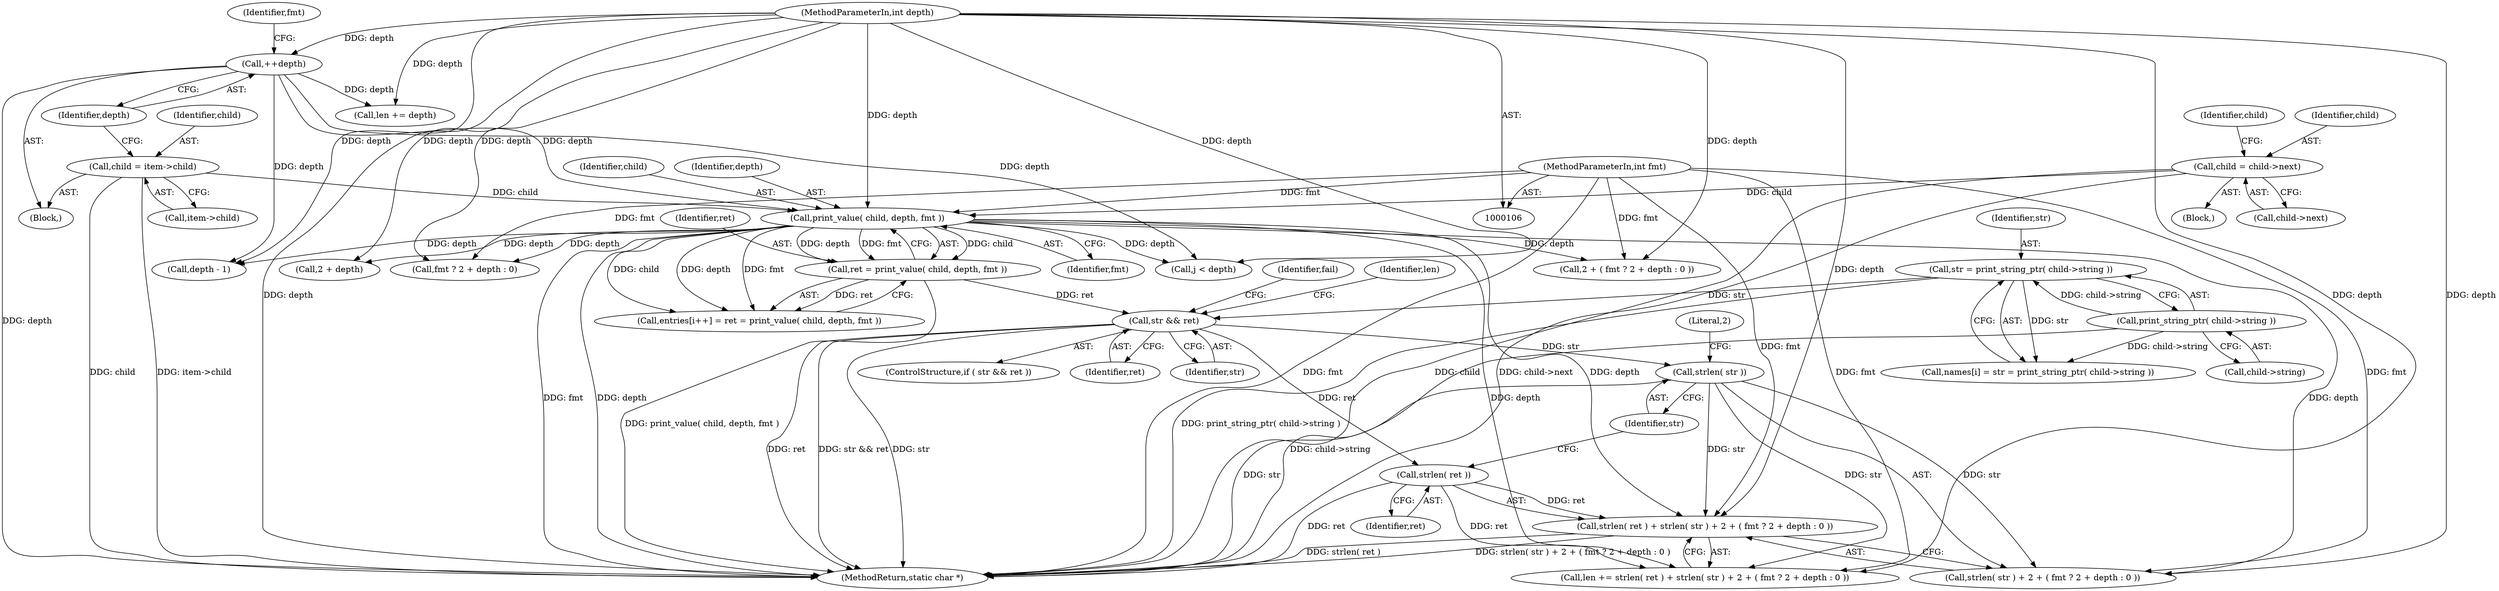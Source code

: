 digraph "1_iperf_91f2fa59e8ed80dfbf400add0164ee0e508e412a_42@API" {
"1000244" [label="(Call,strlen( ret ) + strlen( str ) + 2 + ( fmt ? 2 + depth : 0 ))"];
"1000245" [label="(Call,strlen( ret ))"];
"1000239" [label="(Call,str && ret)"];
"1000221" [label="(Call,str = print_string_ptr( child->string ))"];
"1000223" [label="(Call,print_string_ptr( child->string ))"];
"1000232" [label="(Call,ret = print_value( child, depth, fmt ))"];
"1000234" [label="(Call,print_value( child, depth, fmt ))"];
"1000202" [label="(Call,child = item->child)"];
"1000262" [label="(Call,child = child->next)"];
"1000207" [label="(Call,++depth)"];
"1000108" [label="(MethodParameterIn,int depth)"];
"1000109" [label="(MethodParameterIn,int fmt)"];
"1000248" [label="(Call,strlen( str ))"];
"1000242" [label="(Call,len += strlen( ret ) + strlen( str ) + 2 + ( fmt ? 2 + depth : 0 ))"];
"1000250" [label="(Call,2 + ( fmt ? 2 + depth : 0 ))"];
"1000224" [label="(Call,child->string)"];
"1000243" [label="(Identifier,len)"];
"1000247" [label="(Call,strlen( str ) + 2 + ( fmt ? 2 + depth : 0 ))"];
"1000462" [label="(MethodReturn,static char *)"];
"1000221" [label="(Call,str = print_string_ptr( child->string ))"];
"1000246" [label="(Identifier,ret)"];
"1000232" [label="(Call,ret = print_value( child, depth, fmt ))"];
"1000223" [label="(Call,print_string_ptr( child->string ))"];
"1000252" [label="(Call,fmt ? 2 + depth : 0)"];
"1000215" [label="(Identifier,child)"];
"1000249" [label="(Identifier,str)"];
"1000222" [label="(Identifier,str)"];
"1000248" [label="(Call,strlen( str ))"];
"1000109" [label="(MethodParameterIn,int fmt)"];
"1000204" [label="(Call,item->child)"];
"1000210" [label="(Identifier,fmt)"];
"1000110" [label="(Block,)"];
"1000251" [label="(Literal,2)"];
"1000108" [label="(MethodParameterIn,int depth)"];
"1000216" [label="(Block,)"];
"1000354" [label="(Call,j < depth)"];
"1000203" [label="(Identifier,child)"];
"1000264" [label="(Call,child->next)"];
"1000211" [label="(Call,len += depth)"];
"1000245" [label="(Call,strlen( ret ))"];
"1000237" [label="(Identifier,fmt)"];
"1000217" [label="(Call,names[i] = str = print_string_ptr( child->string ))"];
"1000240" [label="(Identifier,str)"];
"1000207" [label="(Call,++depth)"];
"1000235" [label="(Identifier,child)"];
"1000202" [label="(Call,child = item->child)"];
"1000233" [label="(Identifier,ret)"];
"1000241" [label="(Identifier,ret)"];
"1000244" [label="(Call,strlen( ret ) + strlen( str ) + 2 + ( fmt ? 2 + depth : 0 ))"];
"1000238" [label="(ControlStructure,if ( str && ret ))"];
"1000263" [label="(Identifier,child)"];
"1000260" [label="(Identifier,fail)"];
"1000440" [label="(Call,depth - 1)"];
"1000234" [label="(Call,print_value( child, depth, fmt ))"];
"1000208" [label="(Identifier,depth)"];
"1000262" [label="(Call,child = child->next)"];
"1000236" [label="(Identifier,depth)"];
"1000239" [label="(Call,str && ret)"];
"1000227" [label="(Call,entries[i++] = ret = print_value( child, depth, fmt ))"];
"1000254" [label="(Call,2 + depth)"];
"1000244" -> "1000242"  [label="AST: "];
"1000244" -> "1000247"  [label="CFG: "];
"1000245" -> "1000244"  [label="AST: "];
"1000247" -> "1000244"  [label="AST: "];
"1000242" -> "1000244"  [label="CFG: "];
"1000244" -> "1000462"  [label="DDG: strlen( ret )"];
"1000244" -> "1000462"  [label="DDG: strlen( str ) + 2 + ( fmt ? 2 + depth : 0 )"];
"1000245" -> "1000244"  [label="DDG: ret"];
"1000248" -> "1000244"  [label="DDG: str"];
"1000109" -> "1000244"  [label="DDG: fmt"];
"1000234" -> "1000244"  [label="DDG: depth"];
"1000108" -> "1000244"  [label="DDG: depth"];
"1000245" -> "1000246"  [label="CFG: "];
"1000246" -> "1000245"  [label="AST: "];
"1000249" -> "1000245"  [label="CFG: "];
"1000245" -> "1000462"  [label="DDG: ret"];
"1000245" -> "1000242"  [label="DDG: ret"];
"1000239" -> "1000245"  [label="DDG: ret"];
"1000239" -> "1000238"  [label="AST: "];
"1000239" -> "1000240"  [label="CFG: "];
"1000239" -> "1000241"  [label="CFG: "];
"1000240" -> "1000239"  [label="AST: "];
"1000241" -> "1000239"  [label="AST: "];
"1000243" -> "1000239"  [label="CFG: "];
"1000260" -> "1000239"  [label="CFG: "];
"1000239" -> "1000462"  [label="DDG: str && ret"];
"1000239" -> "1000462"  [label="DDG: str"];
"1000239" -> "1000462"  [label="DDG: ret"];
"1000221" -> "1000239"  [label="DDG: str"];
"1000232" -> "1000239"  [label="DDG: ret"];
"1000239" -> "1000248"  [label="DDG: str"];
"1000221" -> "1000217"  [label="AST: "];
"1000221" -> "1000223"  [label="CFG: "];
"1000222" -> "1000221"  [label="AST: "];
"1000223" -> "1000221"  [label="AST: "];
"1000217" -> "1000221"  [label="CFG: "];
"1000221" -> "1000462"  [label="DDG: print_string_ptr( child->string )"];
"1000221" -> "1000217"  [label="DDG: str"];
"1000223" -> "1000221"  [label="DDG: child->string"];
"1000223" -> "1000224"  [label="CFG: "];
"1000224" -> "1000223"  [label="AST: "];
"1000223" -> "1000462"  [label="DDG: child->string"];
"1000223" -> "1000217"  [label="DDG: child->string"];
"1000232" -> "1000227"  [label="AST: "];
"1000232" -> "1000234"  [label="CFG: "];
"1000233" -> "1000232"  [label="AST: "];
"1000234" -> "1000232"  [label="AST: "];
"1000227" -> "1000232"  [label="CFG: "];
"1000232" -> "1000462"  [label="DDG: print_value( child, depth, fmt )"];
"1000232" -> "1000227"  [label="DDG: ret"];
"1000234" -> "1000232"  [label="DDG: child"];
"1000234" -> "1000232"  [label="DDG: depth"];
"1000234" -> "1000232"  [label="DDG: fmt"];
"1000234" -> "1000237"  [label="CFG: "];
"1000235" -> "1000234"  [label="AST: "];
"1000236" -> "1000234"  [label="AST: "];
"1000237" -> "1000234"  [label="AST: "];
"1000234" -> "1000462"  [label="DDG: fmt"];
"1000234" -> "1000462"  [label="DDG: depth"];
"1000234" -> "1000227"  [label="DDG: child"];
"1000234" -> "1000227"  [label="DDG: depth"];
"1000234" -> "1000227"  [label="DDG: fmt"];
"1000202" -> "1000234"  [label="DDG: child"];
"1000262" -> "1000234"  [label="DDG: child"];
"1000207" -> "1000234"  [label="DDG: depth"];
"1000108" -> "1000234"  [label="DDG: depth"];
"1000109" -> "1000234"  [label="DDG: fmt"];
"1000234" -> "1000242"  [label="DDG: depth"];
"1000234" -> "1000247"  [label="DDG: depth"];
"1000234" -> "1000250"  [label="DDG: depth"];
"1000234" -> "1000252"  [label="DDG: depth"];
"1000234" -> "1000254"  [label="DDG: depth"];
"1000234" -> "1000354"  [label="DDG: depth"];
"1000234" -> "1000440"  [label="DDG: depth"];
"1000202" -> "1000110"  [label="AST: "];
"1000202" -> "1000204"  [label="CFG: "];
"1000203" -> "1000202"  [label="AST: "];
"1000204" -> "1000202"  [label="AST: "];
"1000208" -> "1000202"  [label="CFG: "];
"1000202" -> "1000462"  [label="DDG: child"];
"1000202" -> "1000462"  [label="DDG: item->child"];
"1000262" -> "1000216"  [label="AST: "];
"1000262" -> "1000264"  [label="CFG: "];
"1000263" -> "1000262"  [label="AST: "];
"1000264" -> "1000262"  [label="AST: "];
"1000215" -> "1000262"  [label="CFG: "];
"1000262" -> "1000462"  [label="DDG: child"];
"1000262" -> "1000462"  [label="DDG: child->next"];
"1000207" -> "1000110"  [label="AST: "];
"1000207" -> "1000208"  [label="CFG: "];
"1000208" -> "1000207"  [label="AST: "];
"1000210" -> "1000207"  [label="CFG: "];
"1000207" -> "1000462"  [label="DDG: depth"];
"1000108" -> "1000207"  [label="DDG: depth"];
"1000207" -> "1000211"  [label="DDG: depth"];
"1000207" -> "1000354"  [label="DDG: depth"];
"1000207" -> "1000440"  [label="DDG: depth"];
"1000108" -> "1000106"  [label="AST: "];
"1000108" -> "1000462"  [label="DDG: depth"];
"1000108" -> "1000211"  [label="DDG: depth"];
"1000108" -> "1000242"  [label="DDG: depth"];
"1000108" -> "1000247"  [label="DDG: depth"];
"1000108" -> "1000250"  [label="DDG: depth"];
"1000108" -> "1000252"  [label="DDG: depth"];
"1000108" -> "1000254"  [label="DDG: depth"];
"1000108" -> "1000354"  [label="DDG: depth"];
"1000108" -> "1000440"  [label="DDG: depth"];
"1000109" -> "1000106"  [label="AST: "];
"1000109" -> "1000462"  [label="DDG: fmt"];
"1000109" -> "1000242"  [label="DDG: fmt"];
"1000109" -> "1000247"  [label="DDG: fmt"];
"1000109" -> "1000250"  [label="DDG: fmt"];
"1000109" -> "1000252"  [label="DDG: fmt"];
"1000248" -> "1000247"  [label="AST: "];
"1000248" -> "1000249"  [label="CFG: "];
"1000249" -> "1000248"  [label="AST: "];
"1000251" -> "1000248"  [label="CFG: "];
"1000248" -> "1000462"  [label="DDG: str"];
"1000248" -> "1000242"  [label="DDG: str"];
"1000248" -> "1000247"  [label="DDG: str"];
}
